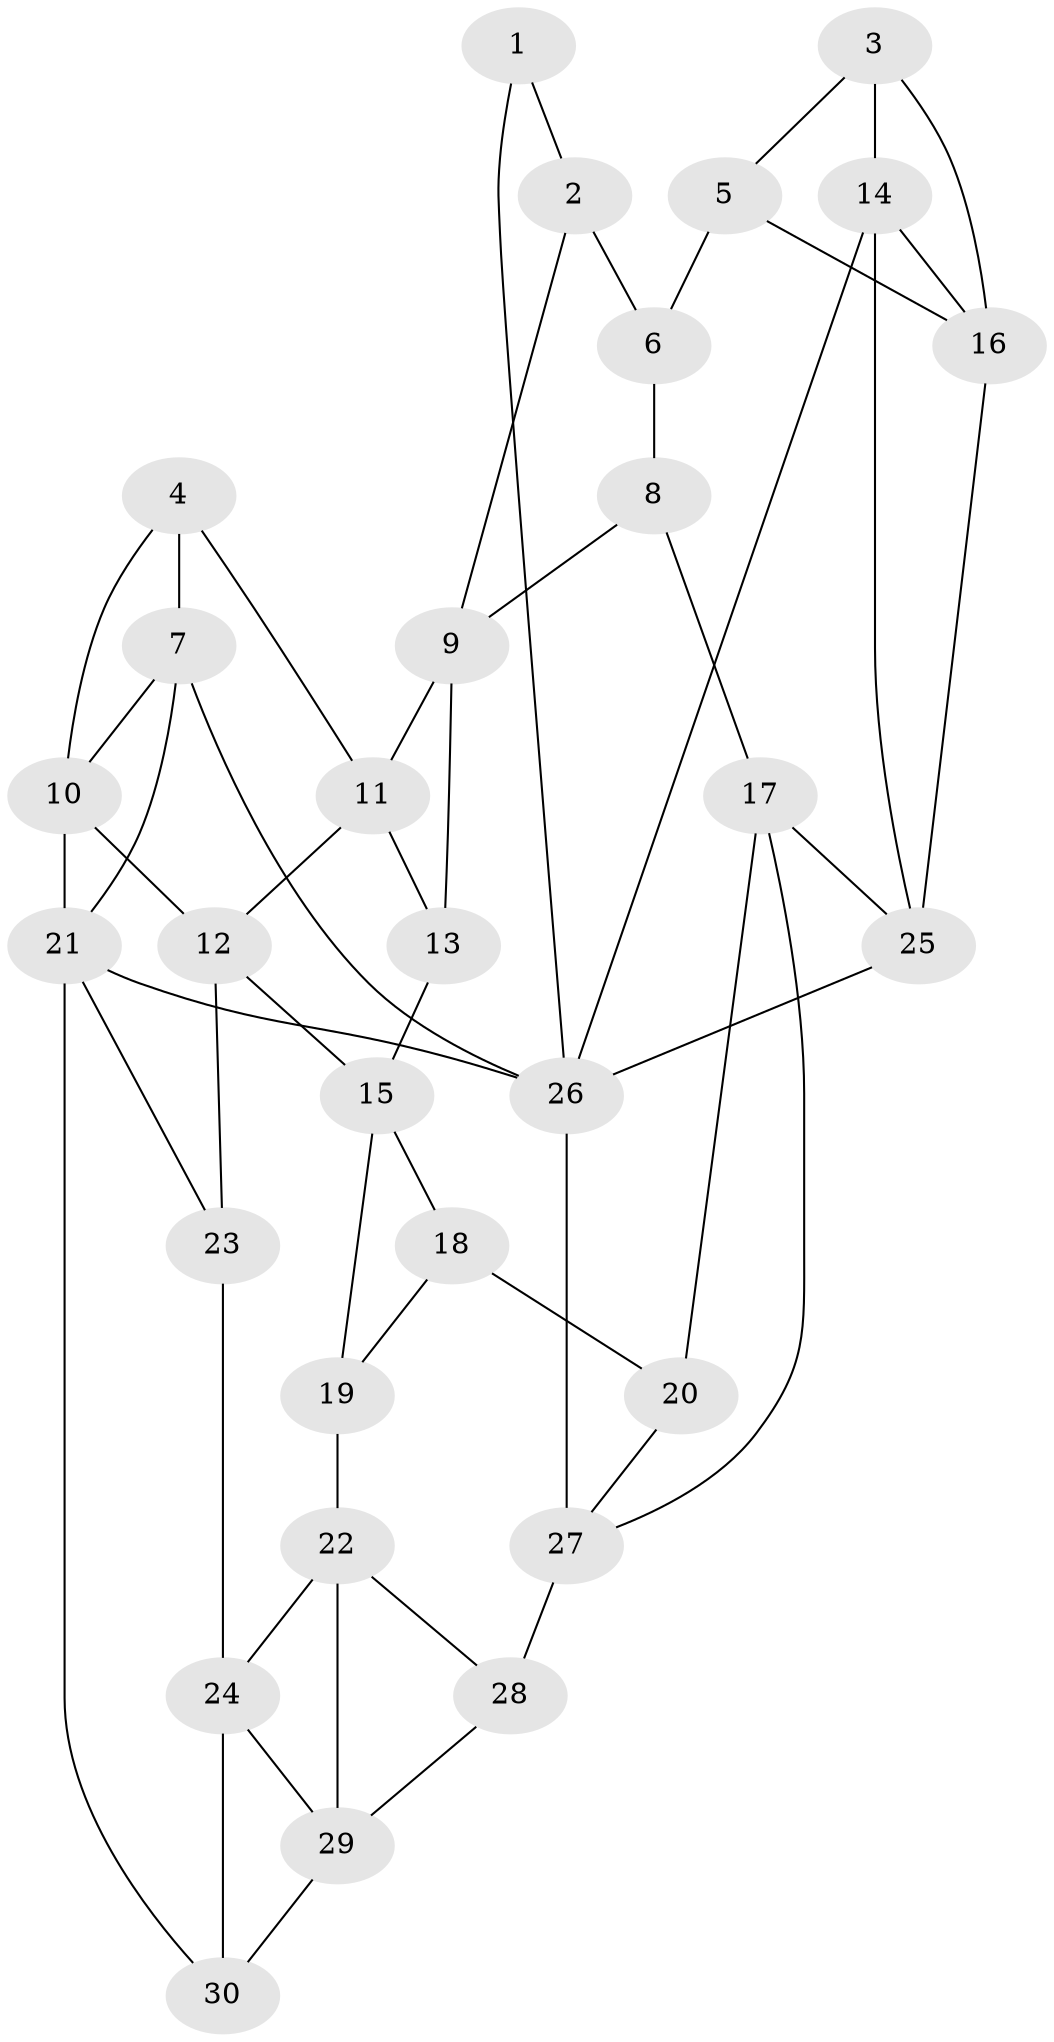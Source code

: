 // original degree distribution, {4: 0.23333333333333334, 5: 0.5333333333333333, 3: 0.03333333333333333, 6: 0.2}
// Generated by graph-tools (version 1.1) at 2025/03/03/09/25 03:03:21]
// undirected, 30 vertices, 54 edges
graph export_dot {
graph [start="1"]
  node [color=gray90,style=filled];
  1;
  2;
  3;
  4;
  5;
  6;
  7;
  8;
  9;
  10;
  11;
  12;
  13;
  14;
  15;
  16;
  17;
  18;
  19;
  20;
  21;
  22;
  23;
  24;
  25;
  26;
  27;
  28;
  29;
  30;
  1 -- 2 [weight=1.0];
  1 -- 26 [weight=1.0];
  2 -- 6 [weight=1.0];
  2 -- 9 [weight=1.0];
  3 -- 5 [weight=1.0];
  3 -- 14 [weight=1.0];
  3 -- 16 [weight=1.0];
  4 -- 7 [weight=1.0];
  4 -- 10 [weight=1.0];
  4 -- 11 [weight=1.0];
  5 -- 6 [weight=2.0];
  5 -- 16 [weight=1.0];
  6 -- 8 [weight=1.0];
  7 -- 10 [weight=1.0];
  7 -- 21 [weight=1.0];
  7 -- 26 [weight=1.0];
  8 -- 9 [weight=1.0];
  8 -- 17 [weight=1.0];
  9 -- 11 [weight=1.0];
  9 -- 13 [weight=1.0];
  10 -- 12 [weight=1.0];
  10 -- 21 [weight=1.0];
  11 -- 12 [weight=1.0];
  11 -- 13 [weight=1.0];
  12 -- 15 [weight=1.0];
  12 -- 23 [weight=1.0];
  13 -- 15 [weight=1.0];
  14 -- 16 [weight=1.0];
  14 -- 25 [weight=1.0];
  14 -- 26 [weight=1.0];
  15 -- 18 [weight=1.0];
  15 -- 19 [weight=1.0];
  16 -- 25 [weight=1.0];
  17 -- 20 [weight=1.0];
  17 -- 25 [weight=1.0];
  17 -- 27 [weight=1.0];
  18 -- 19 [weight=1.0];
  18 -- 20 [weight=2.0];
  19 -- 22 [weight=1.0];
  20 -- 27 [weight=1.0];
  21 -- 23 [weight=1.0];
  21 -- 26 [weight=1.0];
  21 -- 30 [weight=1.0];
  22 -- 24 [weight=1.0];
  22 -- 28 [weight=1.0];
  22 -- 29 [weight=1.0];
  23 -- 24 [weight=2.0];
  24 -- 29 [weight=1.0];
  24 -- 30 [weight=1.0];
  25 -- 26 [weight=1.0];
  26 -- 27 [weight=1.0];
  27 -- 28 [weight=2.0];
  28 -- 29 [weight=1.0];
  29 -- 30 [weight=1.0];
}
